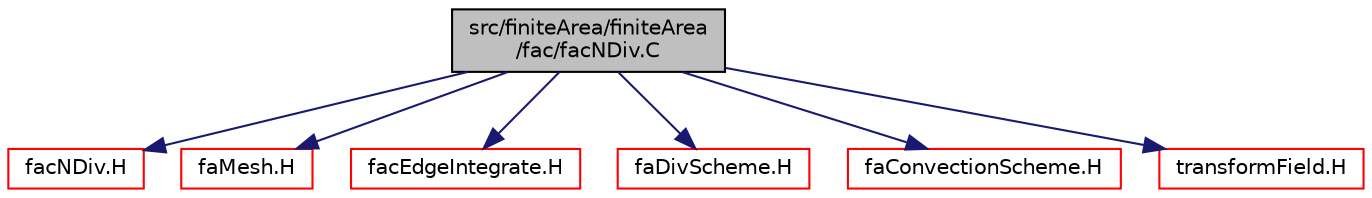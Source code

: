 digraph "src/finiteArea/finiteArea/fac/facNDiv.C"
{
  bgcolor="transparent";
  edge [fontname="Helvetica",fontsize="10",labelfontname="Helvetica",labelfontsize="10"];
  node [fontname="Helvetica",fontsize="10",shape=record];
  Node1 [label="src/finiteArea/finiteArea\l/fac/facNDiv.C",height=0.2,width=0.4,color="black", fillcolor="grey75", style="filled" fontcolor="black"];
  Node1 -> Node2 [color="midnightblue",fontsize="10",style="solid",fontname="Helvetica"];
  Node2 [label="facNDiv.H",height=0.2,width=0.4,color="red",URL="$facNDiv_8H.html",tooltip="Calculate the divergence of the given field. "];
  Node1 -> Node3 [color="midnightblue",fontsize="10",style="solid",fontname="Helvetica"];
  Node3 [label="faMesh.H",height=0.2,width=0.4,color="red",URL="$faMesh_8H.html"];
  Node1 -> Node4 [color="midnightblue",fontsize="10",style="solid",fontname="Helvetica"];
  Node4 [label="facEdgeIntegrate.H",height=0.2,width=0.4,color="red",URL="$facEdgeIntegrate_8H.html",tooltip="Edge integrate edgeField creating a areaField. Edge sum a edgeField creating a areaField. "];
  Node1 -> Node5 [color="midnightblue",fontsize="10",style="solid",fontname="Helvetica"];
  Node5 [label="faDivScheme.H",height=0.2,width=0.4,color="red",URL="$faDivScheme_8H.html"];
  Node1 -> Node6 [color="midnightblue",fontsize="10",style="solid",fontname="Helvetica"];
  Node6 [label="faConvectionScheme.H",height=0.2,width=0.4,color="red",URL="$faConvectionScheme_8H.html"];
  Node1 -> Node7 [color="midnightblue",fontsize="10",style="solid",fontname="Helvetica"];
  Node7 [label="transformField.H",height=0.2,width=0.4,color="red",URL="$transformField_8H.html",tooltip="Spatial transformation functions for primitive fields. "];
}
